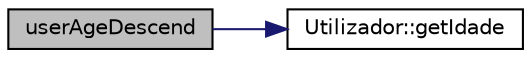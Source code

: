 digraph "userAgeDescend"
{
  edge [fontname="Helvetica",fontsize="10",labelfontname="Helvetica",labelfontsize="10"];
  node [fontname="Helvetica",fontsize="10",shape=record];
  rankdir="LR";
  Node21 [label="userAgeDescend",height=0.2,width=0.4,color="black", fillcolor="grey75", style="filled", fontcolor="black"];
  Node21 -> Node22 [color="midnightblue",fontsize="10",style="solid",fontname="Helvetica"];
  Node22 [label="Utilizador::getIdade",height=0.2,width=0.4,color="black", fillcolor="white", style="filled",URL="$class_utilizador.html#adff93f098f9512263fcbd1cdadf20855",tooltip="Permite obter a idade do utilizador. "];
}
